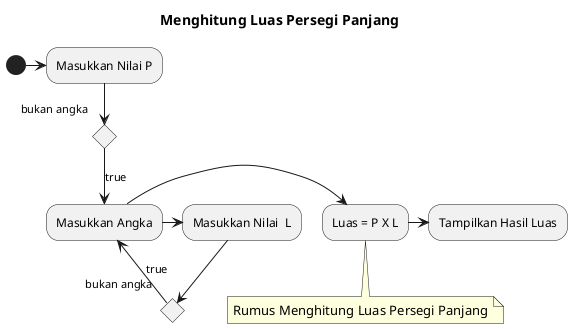 @startuml HitungPersegiPanjang
title Menghitung Luas Persegi Panjang

(*) -right-> "Masukkan Nilai P"
if "bukan angka" then
    -->[true] "Masukkan Angka"
endif
    -right-> "Masukkan Nilai  L"
if "bukan angka" then
    -->[true] "Masukkan Angka"
endif 
    -right-> "Luas = P X L"
note bottom
    Rumus Menghitung Luas Persegi Panjang
    end note 
    -right-> "Tampilkan Hasil Luas"
@enduml